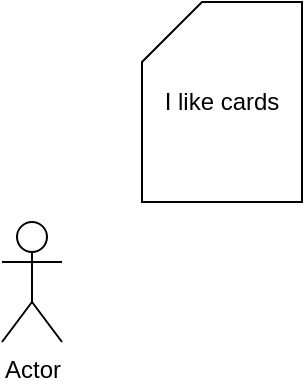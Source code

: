 <mxfile version="22.1.17" type="github">
  <diagram name="Page-1" id="yPnVxilIkED46q4bNjGE">
    <mxGraphModel dx="1981" dy="1154" grid="1" gridSize="10" guides="1" tooltips="1" connect="1" arrows="1" fold="1" page="1" pageScale="1" pageWidth="827" pageHeight="1169" math="0" shadow="0">
      <root>
        <mxCell id="0" />
        <mxCell id="1" parent="0" />
        <mxCell id="aJba7vhU6Bgrl-6rOspk-1" value="Actor" style="shape=umlActor;verticalLabelPosition=bottom;verticalAlign=top;html=1;outlineConnect=0;" vertex="1" parent="1">
          <mxGeometry x="360" y="310" width="30" height="60" as="geometry" />
        </mxCell>
        <mxCell id="aJba7vhU6Bgrl-6rOspk-2" value="I like cards" style="shape=card;whiteSpace=wrap;html=1;" vertex="1" parent="1">
          <mxGeometry x="430" y="200" width="80" height="100" as="geometry" />
        </mxCell>
      </root>
    </mxGraphModel>
  </diagram>
</mxfile>
